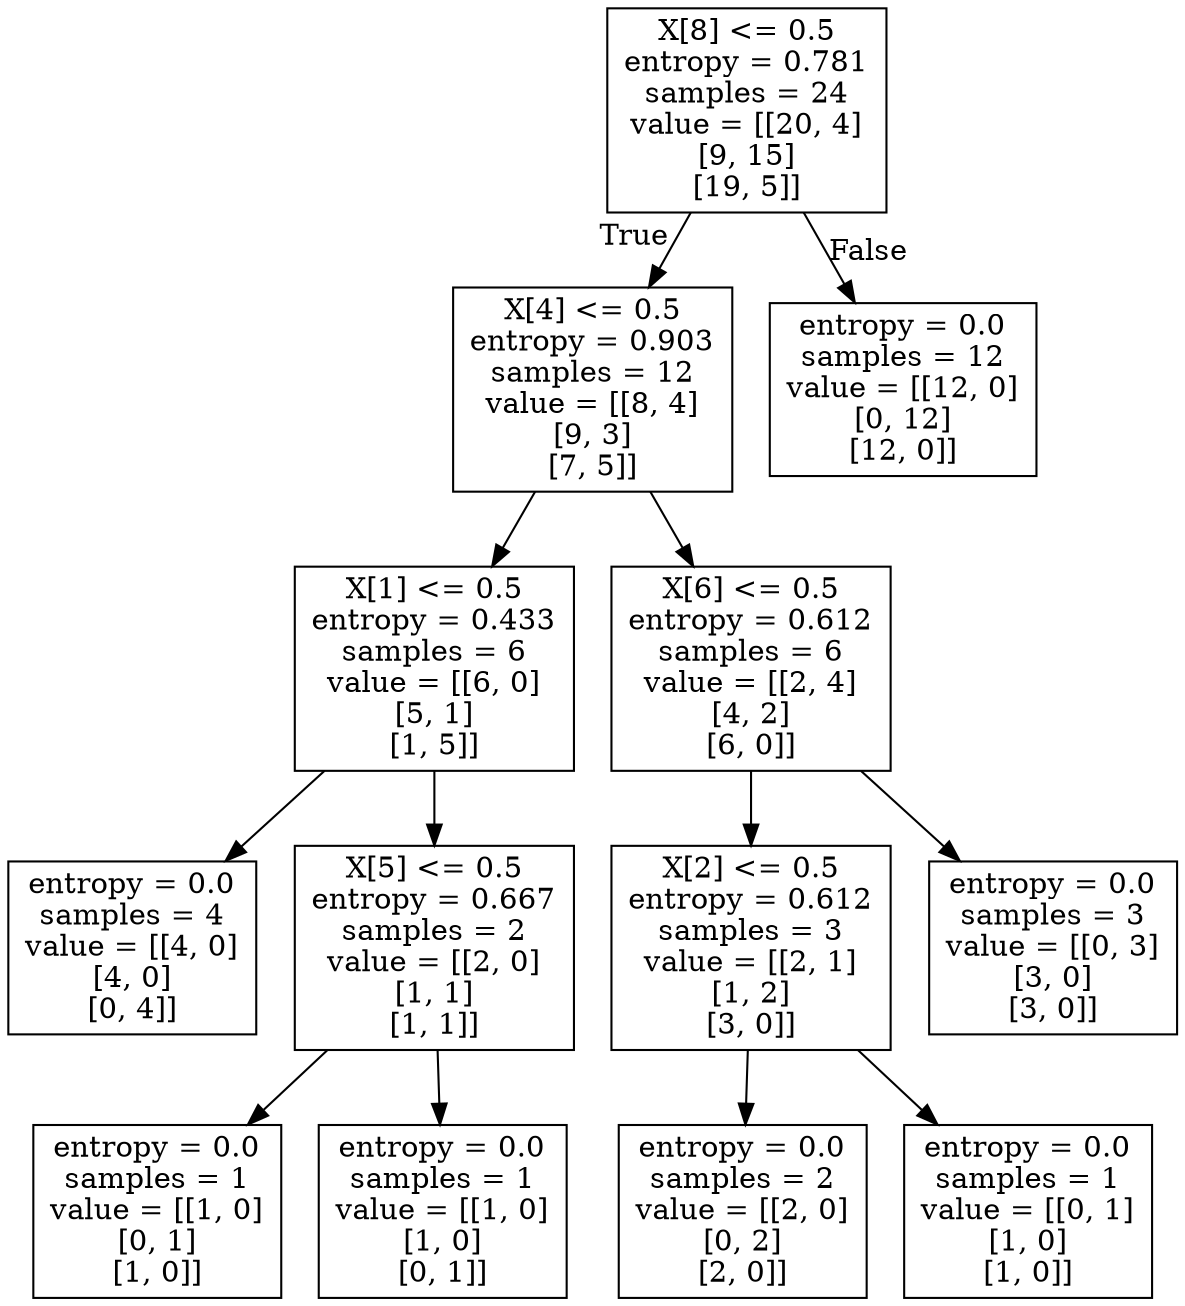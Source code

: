 digraph Tree {
node [shape=box] ;
0 [label="X[8] <= 0.5\nentropy = 0.781\nsamples = 24\nvalue = [[20, 4]\n[9, 15]\n[19, 5]]"] ;
1 [label="X[4] <= 0.5\nentropy = 0.903\nsamples = 12\nvalue = [[8, 4]\n[9, 3]\n[7, 5]]"] ;
0 -> 1 [labeldistance=2.5, labelangle=45, headlabel="True"] ;
2 [label="X[1] <= 0.5\nentropy = 0.433\nsamples = 6\nvalue = [[6, 0]\n[5, 1]\n[1, 5]]"] ;
1 -> 2 ;
3 [label="entropy = 0.0\nsamples = 4\nvalue = [[4, 0]\n[4, 0]\n[0, 4]]"] ;
2 -> 3 ;
4 [label="X[5] <= 0.5\nentropy = 0.667\nsamples = 2\nvalue = [[2, 0]\n[1, 1]\n[1, 1]]"] ;
2 -> 4 ;
5 [label="entropy = 0.0\nsamples = 1\nvalue = [[1, 0]\n[0, 1]\n[1, 0]]"] ;
4 -> 5 ;
6 [label="entropy = 0.0\nsamples = 1\nvalue = [[1, 0]\n[1, 0]\n[0, 1]]"] ;
4 -> 6 ;
7 [label="X[6] <= 0.5\nentropy = 0.612\nsamples = 6\nvalue = [[2, 4]\n[4, 2]\n[6, 0]]"] ;
1 -> 7 ;
8 [label="X[2] <= 0.5\nentropy = 0.612\nsamples = 3\nvalue = [[2, 1]\n[1, 2]\n[3, 0]]"] ;
7 -> 8 ;
9 [label="entropy = 0.0\nsamples = 2\nvalue = [[2, 0]\n[0, 2]\n[2, 0]]"] ;
8 -> 9 ;
10 [label="entropy = 0.0\nsamples = 1\nvalue = [[0, 1]\n[1, 0]\n[1, 0]]"] ;
8 -> 10 ;
11 [label="entropy = 0.0\nsamples = 3\nvalue = [[0, 3]\n[3, 0]\n[3, 0]]"] ;
7 -> 11 ;
12 [label="entropy = 0.0\nsamples = 12\nvalue = [[12, 0]\n[0, 12]\n[12, 0]]"] ;
0 -> 12 [labeldistance=2.5, labelangle=-45, headlabel="False"] ;
}
